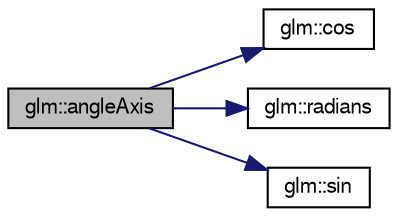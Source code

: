digraph G
{
  bgcolor="transparent";
  edge [fontname="FreeSans",fontsize=10,labelfontname="FreeSans",labelfontsize=10];
  node [fontname="FreeSans",fontsize=10,shape=record];
  rankdir=LR;
  Node1 [label="glm::angleAxis",height=0.2,width=0.4,color="black", fillcolor="grey75", style="filled" fontcolor="black"];
  Node1 -> Node2 [color="midnightblue",fontsize=10,style="solid"];
  Node2 [label="glm::cos",height=0.2,width=0.4,color="black",URL="$group__core__func__trigonometric.html#gfef15df90786cd24fe786cc0ff2cbc98"];
  Node1 -> Node3 [color="midnightblue",fontsize=10,style="solid"];
  Node3 [label="glm::radians",height=0.2,width=0.4,color="black",URL="$group__core__func__trigonometric.html#g87953103f3ac701b8440a7d904fa2e4d"];
  Node1 -> Node4 [color="midnightblue",fontsize=10,style="solid"];
  Node4 [label="glm::sin",height=0.2,width=0.4,color="black",URL="$group__core__func__trigonometric.html#gd4d4eda735d915be9af695fe2b4cded2"];
}

